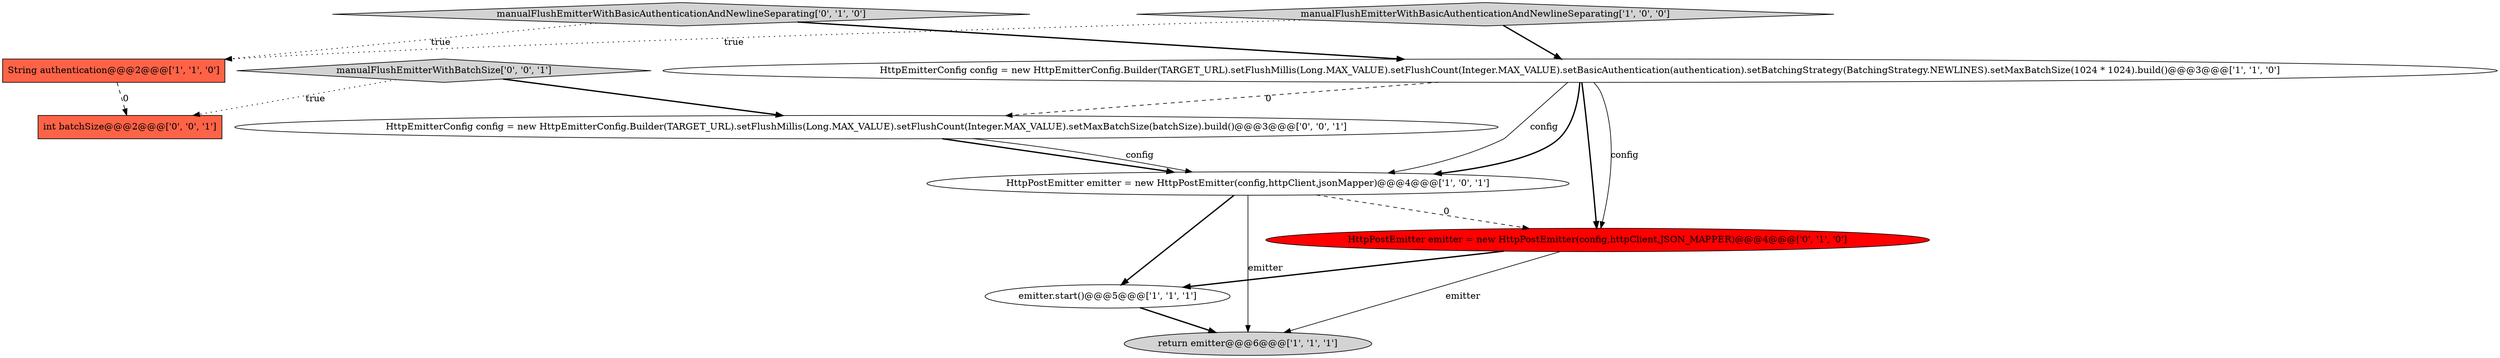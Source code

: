 digraph {
5 [style = filled, label = "return emitter@@@6@@@['1', '1', '1']", fillcolor = lightgray, shape = ellipse image = "AAA0AAABBB1BBB"];
7 [style = filled, label = "manualFlushEmitterWithBasicAuthenticationAndNewlineSeparating['0', '1', '0']", fillcolor = lightgray, shape = diamond image = "AAA0AAABBB2BBB"];
3 [style = filled, label = "manualFlushEmitterWithBasicAuthenticationAndNewlineSeparating['1', '0', '0']", fillcolor = lightgray, shape = diamond image = "AAA0AAABBB1BBB"];
10 [style = filled, label = "int batchSize@@@2@@@['0', '0', '1']", fillcolor = tomato, shape = box image = "AAA0AAABBB3BBB"];
1 [style = filled, label = "emitter.start()@@@5@@@['1', '1', '1']", fillcolor = white, shape = ellipse image = "AAA0AAABBB1BBB"];
6 [style = filled, label = "HttpPostEmitter emitter = new HttpPostEmitter(config,httpClient,JSON_MAPPER)@@@4@@@['0', '1', '0']", fillcolor = red, shape = ellipse image = "AAA1AAABBB2BBB"];
2 [style = filled, label = "HttpPostEmitter emitter = new HttpPostEmitter(config,httpClient,jsonMapper)@@@4@@@['1', '0', '1']", fillcolor = white, shape = ellipse image = "AAA0AAABBB1BBB"];
9 [style = filled, label = "manualFlushEmitterWithBatchSize['0', '0', '1']", fillcolor = lightgray, shape = diamond image = "AAA0AAABBB3BBB"];
0 [style = filled, label = "String authentication@@@2@@@['1', '1', '0']", fillcolor = tomato, shape = box image = "AAA0AAABBB1BBB"];
8 [style = filled, label = "HttpEmitterConfig config = new HttpEmitterConfig.Builder(TARGET_URL).setFlushMillis(Long.MAX_VALUE).setFlushCount(Integer.MAX_VALUE).setMaxBatchSize(batchSize).build()@@@3@@@['0', '0', '1']", fillcolor = white, shape = ellipse image = "AAA0AAABBB3BBB"];
4 [style = filled, label = "HttpEmitterConfig config = new HttpEmitterConfig.Builder(TARGET_URL).setFlushMillis(Long.MAX_VALUE).setFlushCount(Integer.MAX_VALUE).setBasicAuthentication(authentication).setBatchingStrategy(BatchingStrategy.NEWLINES).setMaxBatchSize(1024 * 1024).build()@@@3@@@['1', '1', '0']", fillcolor = white, shape = ellipse image = "AAA0AAABBB1BBB"];
1->5 [style = bold, label=""];
6->1 [style = bold, label=""];
4->2 [style = solid, label="config"];
4->2 [style = bold, label=""];
7->4 [style = bold, label=""];
0->10 [style = dashed, label="0"];
8->2 [style = bold, label=""];
7->0 [style = dotted, label="true"];
9->8 [style = bold, label=""];
9->10 [style = dotted, label="true"];
4->6 [style = solid, label="config"];
8->2 [style = solid, label="config"];
3->4 [style = bold, label=""];
2->1 [style = bold, label=""];
4->6 [style = bold, label=""];
3->0 [style = dotted, label="true"];
4->8 [style = dashed, label="0"];
2->5 [style = solid, label="emitter"];
6->5 [style = solid, label="emitter"];
2->6 [style = dashed, label="0"];
}
